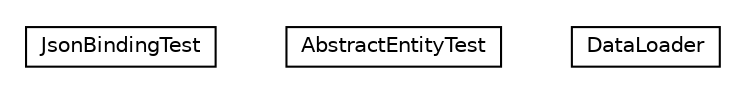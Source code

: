 #!/usr/local/bin/dot
#
# Class diagram 
# Generated by UMLGraph version R5_6-24-gf6e263 (http://www.umlgraph.org/)
#

digraph G {
	edge [fontname="Helvetica",fontsize=10,labelfontname="Helvetica",labelfontsize=10];
	node [fontname="Helvetica",fontsize=10,shape=plaintext];
	nodesep=0.25;
	ranksep=0.5;
	// net.trajano.doxdb.sample.test.JsonBindingTest
	c0 [label=<<table title="net.trajano.doxdb.sample.test.JsonBindingTest" border="0" cellborder="1" cellspacing="0" cellpadding="2" port="p" href="./JsonBindingTest.html">
		<tr><td><table border="0" cellspacing="0" cellpadding="1">
<tr><td align="center" balign="center"> JsonBindingTest </td></tr>
		</table></td></tr>
		</table>>, URL="./JsonBindingTest.html", fontname="Helvetica", fontcolor="black", fontsize=10.0];
	// net.trajano.doxdb.sample.test.AbstractEntityTest
	c1 [label=<<table title="net.trajano.doxdb.sample.test.AbstractEntityTest" border="0" cellborder="1" cellspacing="0" cellpadding="2" port="p" href="./AbstractEntityTest.html">
		<tr><td><table border="0" cellspacing="0" cellpadding="1">
<tr><td align="center" balign="center"> AbstractEntityTest </td></tr>
		</table></td></tr>
		</table>>, URL="./AbstractEntityTest.html", fontname="Helvetica", fontcolor="black", fontsize=10.0];
	// net.trajano.doxdb.sample.test.DataLoader
	c2 [label=<<table title="net.trajano.doxdb.sample.test.DataLoader" border="0" cellborder="1" cellspacing="0" cellpadding="2" port="p" href="./DataLoader.html">
		<tr><td><table border="0" cellspacing="0" cellpadding="1">
<tr><td align="center" balign="center"> DataLoader </td></tr>
		</table></td></tr>
		</table>>, URL="./DataLoader.html", fontname="Helvetica", fontcolor="black", fontsize=10.0];
}

